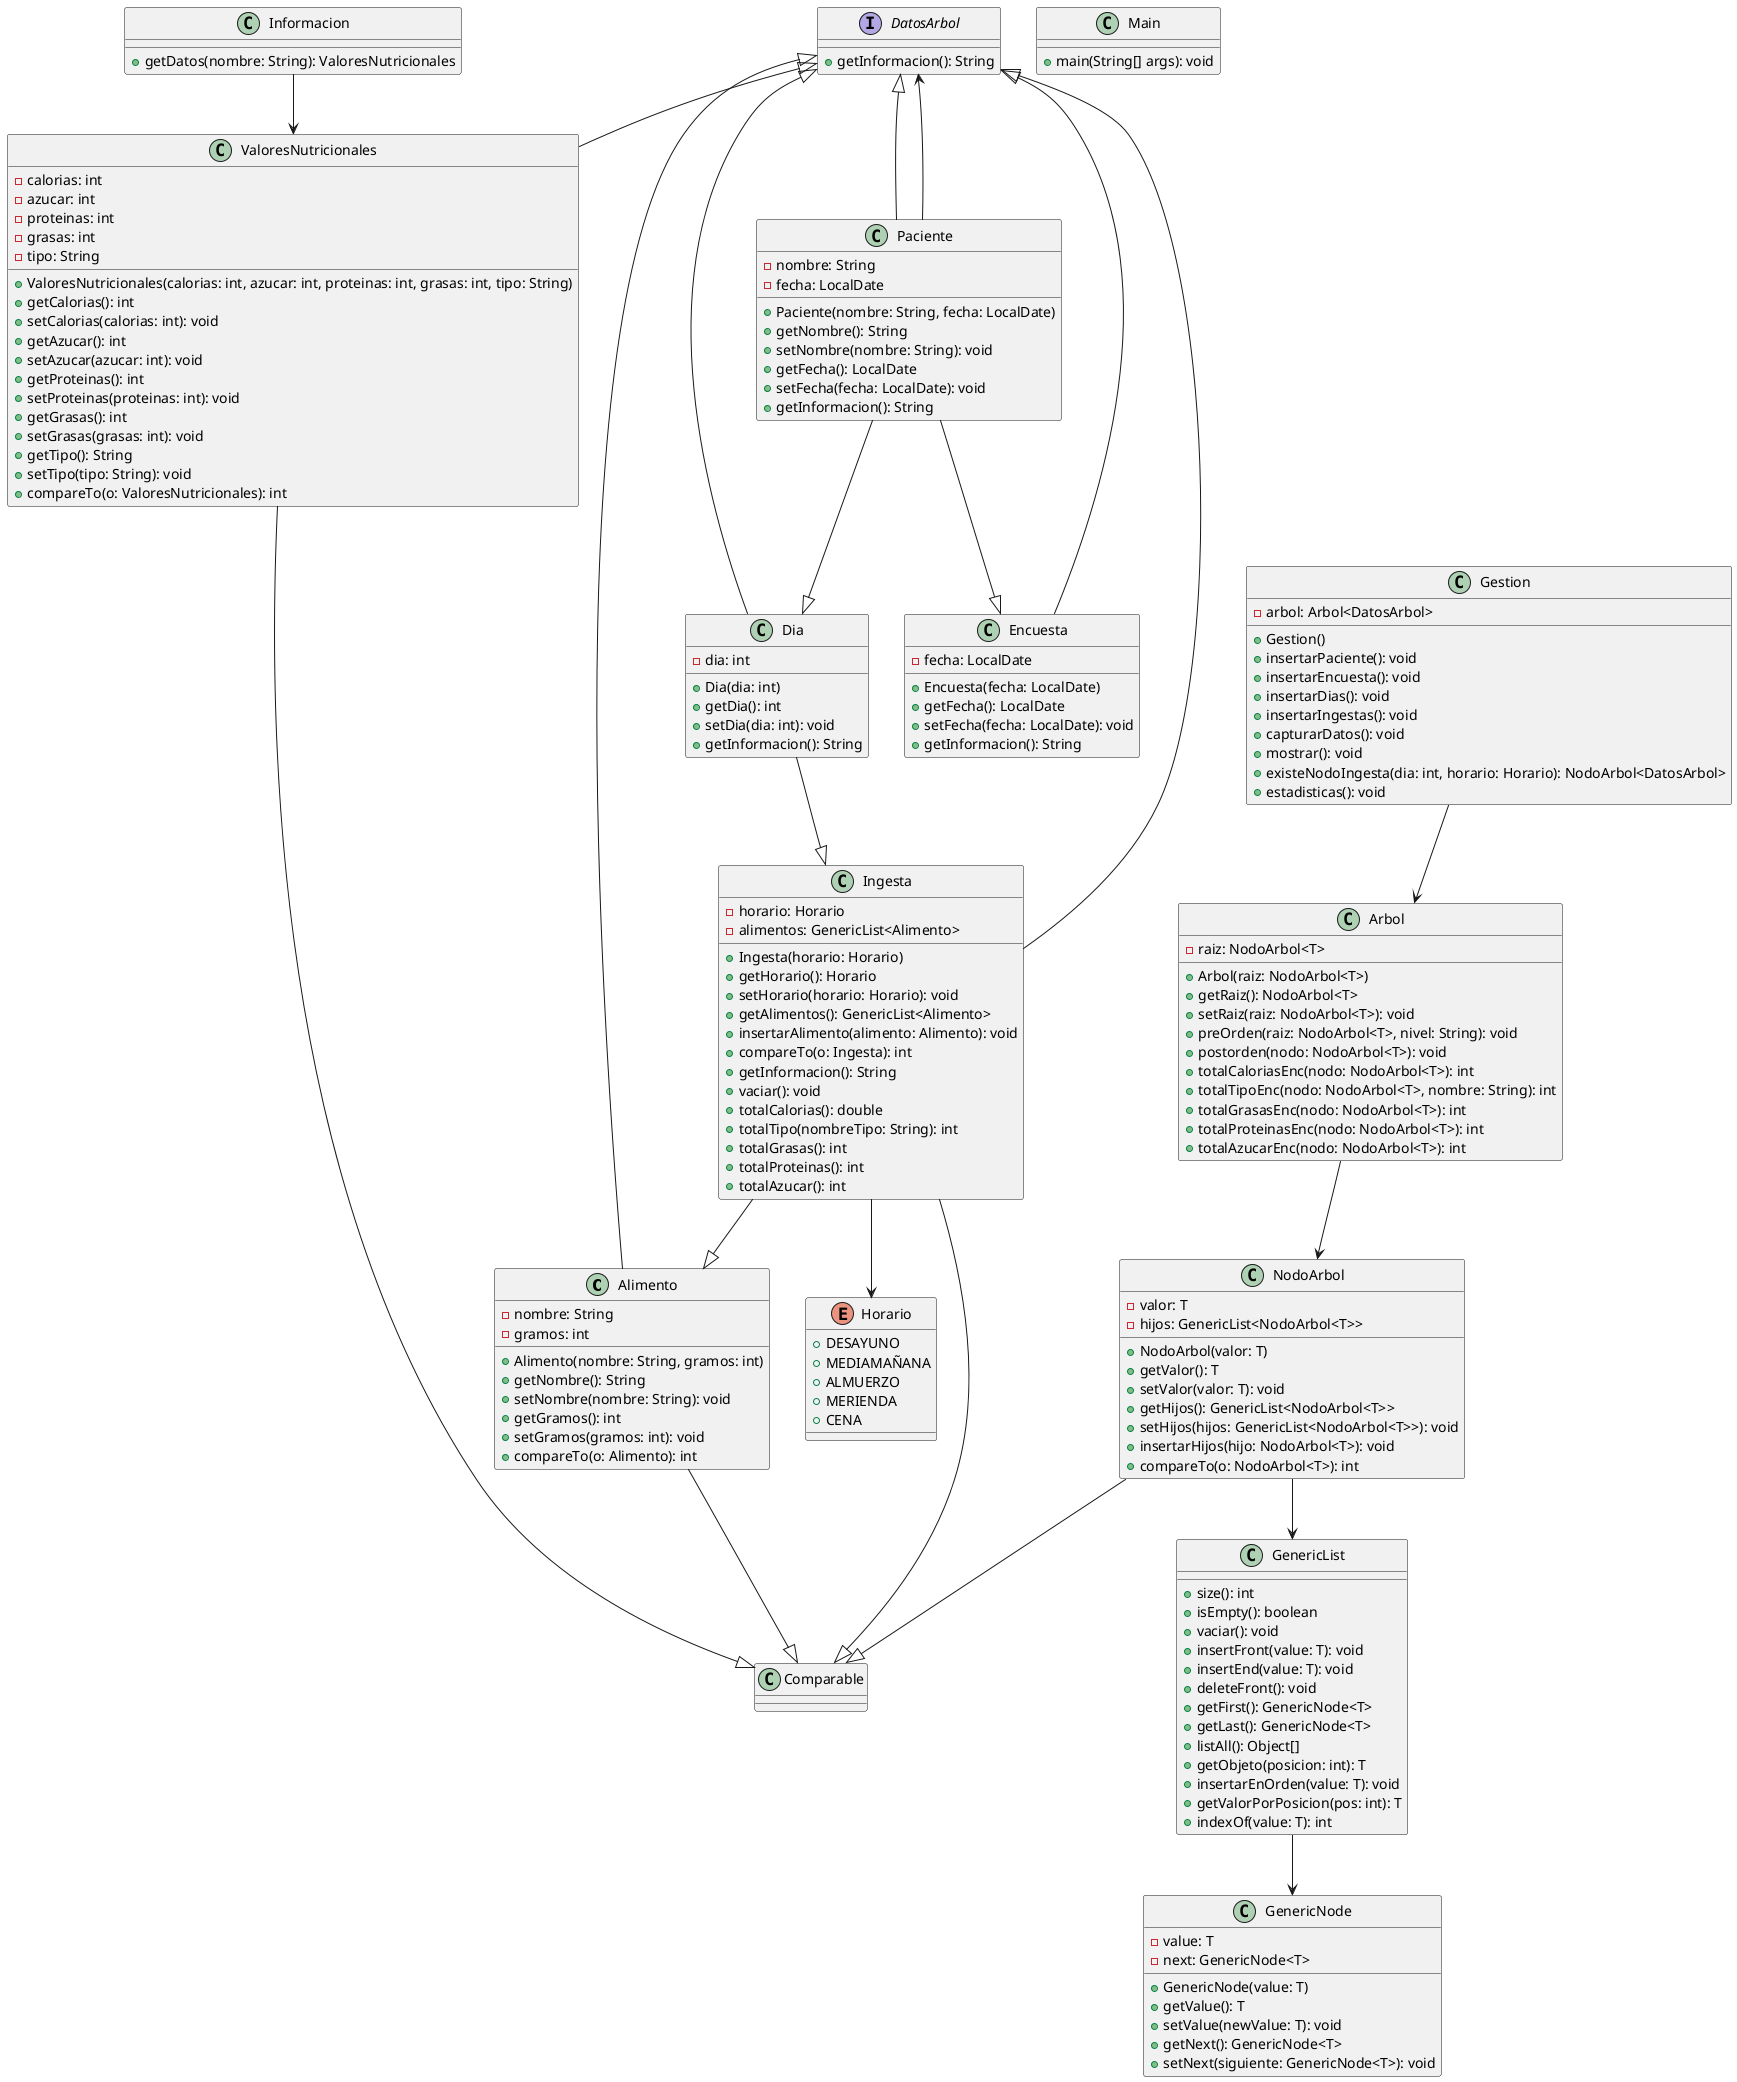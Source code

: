 @startuml diagrama

class Alimento {
  - nombre: String
  - gramos: int
  + Alimento(nombre: String, gramos: int)
  + getNombre(): String
  + setNombre(nombre: String): void
  + getGramos(): int
  + setGramos(gramos: int): void
  + compareTo(o: Alimento): int
}

class Informacion {
  + getDatos(nombre: String): ValoresNutricionales
}

class ValoresNutricionales {
  - calorias: int
  - azucar: int
  - proteinas: int
  - grasas: int
  - tipo: String
  + ValoresNutricionales(calorias: int, azucar: int, proteinas: int, grasas: int, tipo: String)
  + getCalorias(): int
  + setCalorias(calorias: int): void
  + getAzucar(): int
  + setAzucar(azucar: int): void
  + getProteinas(): int
  + setProteinas(proteinas: int): void
  + getGrasas(): int
  + setGrasas(grasas: int): void
  + getTipo(): String
  + setTipo(tipo: String): void
  + compareTo(o: ValoresNutricionales): int
}

interface DatosArbol {
  + getInformacion(): String
}

class Arbol {
  - raiz: NodoArbol<T>
  + Arbol(raiz: NodoArbol<T>)
  + getRaiz(): NodoArbol<T>
  + setRaiz(raiz: NodoArbol<T>): void
  + preOrden(raiz: NodoArbol<T>, nivel: String): void
  + postorden(nodo: NodoArbol<T>): void
  + totalCaloriasEnc(nodo: NodoArbol<T>): int
  + totalTipoEnc(nodo: NodoArbol<T>, nombre: String): int
  + totalGrasasEnc(nodo: NodoArbol<T>): int
  + totalProteinasEnc(nodo: NodoArbol<T>): int
  + totalAzucarEnc(nodo: NodoArbol<T>): int
}

class NodoArbol {
  - valor: T
  - hijos: GenericList<NodoArbol<T>>
  + NodoArbol(valor: T)
  + getValor(): T
  + setValor(valor: T): void
  + getHijos(): GenericList<NodoArbol<T>>
  + setHijos(hijos: GenericList<NodoArbol<T>>): void
  + insertarHijos(hijo: NodoArbol<T>): void
  + compareTo(o: NodoArbol<T>): int
}

class Dia {
  - dia: int
  + Dia(dia: int)
  + getDia(): int
  + setDia(dia: int): void
  + getInformacion(): String
}

class Encuesta {
  - fecha: LocalDate
  + Encuesta(fecha: LocalDate)
  + getFecha(): LocalDate
  + setFecha(fecha: LocalDate): void
  + getInformacion(): String
}

class Ingesta {
  - horario: Horario
  - alimentos: GenericList<Alimento>
  + Ingesta(horario: Horario)
  + getHorario(): Horario
  + setHorario(horario: Horario): void
  + getAlimentos(): GenericList<Alimento>
  + insertarAlimento(alimento: Alimento): void
  + compareTo(o: Ingesta): int
  + getInformacion(): String
  + vaciar(): void
  + totalCalorias(): double
  + totalTipo(nombreTipo: String): int
  + totalGrasas(): int
  + totalProteinas(): int
  + totalAzucar(): int
}

class GenericList {
  + size(): int
  + isEmpty(): boolean
  + vaciar(): void
  + insertFront(value: T): void
  + insertEnd(value: T): void
  + deleteFront(): void
  + getFirst(): GenericNode<T>
  + getLast(): GenericNode<T>
  + listAll(): Object[]
  + getObjeto(posicion: int): T
  + insertarEnOrden(value: T): void
  + getValorPorPosicion(pos: int): T
  + indexOf(value: T): int
}

class GenericNode {
  - value: T
  - next: GenericNode<T>
  + GenericNode(value: T)
  + getValue(): T
  + setValue(newValue: T): void
  + getNext(): GenericNode<T>
  + setNext(siguiente: GenericNode<T>): void
}

class Paciente {
  - nombre: String
  - fecha: LocalDate
  + Paciente(nombre: String, fecha: LocalDate)
  + getNombre(): String
  + setNombre(nombre: String): void
  + getFecha(): LocalDate
  + setFecha(fecha: LocalDate): void
  + getInformacion(): String
}

enum Horario {
  + DESAYUNO
  + MEDIAMAÑANA
  + ALMUERZO
  + MERIENDA
  + CENA
}

class Gestion {
  - arbol: Arbol<DatosArbol>
  + Gestion()
  + insertarPaciente(): void
  + insertarEncuesta(): void
  + insertarDias(): void
  + insertarIngestas(): void
  + capturarDatos(): void
  + mostrar(): void
  + existeNodoIngesta(dia: int, horario: Horario): NodoArbol<DatosArbol>
  + estadisticas(): void
}

class Main {
  + main(String[] args): void
}

Alimento --|> Comparable
ValoresNutricionales --|> Comparable
NodoArbol --|> Comparable
Ingesta --|> Comparable
Paciente --|> Dia
Paciente --|> Encuesta
Dia --|> Ingesta
Ingesta --|> Alimento
DatosArbol <|-- Alimento
DatosArbol <|-- ValoresNutricionales
DatosArbol <|-- Dia
DatosArbol <|-- Encuesta
DatosArbol <|-- Ingesta
DatosArbol <|-- Paciente
Arbol --> NodoArbol
NodoArbol --> GenericList
Ingesta --> Horario
GenericList --> GenericNode
Paciente --> DatosArbol
Gestion --> Arbol
Informacion --> ValoresNutricionales

@enduml
